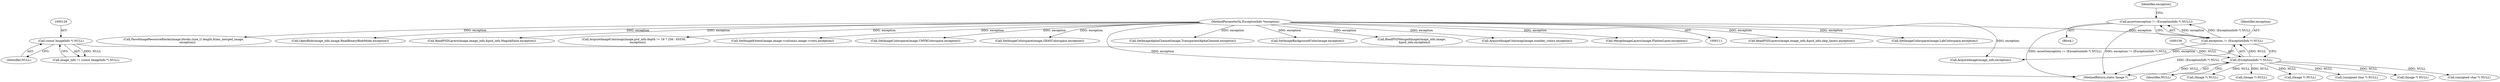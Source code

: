 digraph "0_ImageMagick_4b1b9c0522628887195bad3a6723f7000b0c9a58@API" {
"1000152" [label="(Call,assert(exception != (ExceptionInfo *) NULL))"];
"1000153" [label="(Call,exception != (ExceptionInfo *) NULL)"];
"1000113" [label="(MethodParameterIn,ExceptionInfo *exception)"];
"1000155" [label="(Call,(ExceptionInfo *) NULL)"];
"1000128" [label="(Call,(const ImageInfo *) NULL)"];
"1000899" [label="(Call,ReadPSDLayers(image,image_info,&psd_info,skip_layers,exception))"];
"1000425" [label="(Call,SetImageColorspace(image,LabColorspace,exception))"];
"1000917" [label="(Call,(Image *) NULL)"];
"1000153" [label="(Call,exception != (ExceptionInfo *) NULL)"];
"1000126" [label="(Call,image_info != (const ImageInfo *) NULL)"];
"1000157" [label="(Identifier,NULL)"];
"1000114" [label="(Block,)"];
"1000113" [label="(MethodParameterIn,ExceptionInfo *exception)"];
"1000130" [label="(Identifier,NULL)"];
"1001061" [label="(MethodReturn,static Image *)"];
"1000805" [label="(Call,ParseImageResourceBlocks(image,blocks,(size_t) length,&has_merged_image,\n        exception))"];
"1000171" [label="(Call,OpenBlob(image_info,image,ReadBinaryBlobMode,exception))"];
"1000991" [label="(Call,ReadPSDLayers(image,image_info,&psd_info,MagickFalse,exception))"];
"1000474" [label="(Call,AcquireImageColormap(image,psd_info.depth != 16 ? 256 : 65536,\n        exception))"];
"1000161" [label="(Identifier,exception)"];
"1000575" [label="(Call,(unsigned char *) NULL)"];
"1000388" [label="(Call,SetImageExtent(image,image->columns,image->rows,exception))"];
"1000436" [label="(Call,SetImageColorspace(image,CMYKColorspace,exception))"];
"1001012" [label="(Call,(Image *) NULL)"];
"1000504" [label="(Call,SetImageColorspace(image,GRAYColorspace,exception))"];
"1001026" [label="(Call,SetImageAlphaChannel(image,TransparentAlphaChannel,exception))"];
"1000406" [label="(Call,SetImageBackgroundColor(image,exception))"];
"1000154" [label="(Identifier,exception)"];
"1000155" [label="(Call,(ExceptionInfo *) NULL)"];
"1000152" [label="(Call,assert(exception != (ExceptionInfo *) NULL))"];
"1000166" [label="(Call,AcquireImage(image_info,exception))"];
"1000762" [label="(Call,(unsigned char *) NULL)"];
"1000965" [label="(Call,ReadPSDMergedImage(image_info,image,\n      &psd_info,exception))"];
"1000186" [label="(Call,(Image *) NULL)"];
"1000612" [label="(Call,AcquireImageColormap(image,number_colors,exception))"];
"1000128" [label="(Call,(const ImageInfo *) NULL)"];
"1000416" [label="(Call,(Image *) NULL)"];
"1001046" [label="(Call,MergeImageLayers(image,FlattenLayer,exception))"];
"1000152" -> "1000114"  [label="AST: "];
"1000152" -> "1000153"  [label="CFG: "];
"1000153" -> "1000152"  [label="AST: "];
"1000161" -> "1000152"  [label="CFG: "];
"1000152" -> "1001061"  [label="DDG: assert(exception != (ExceptionInfo *) NULL)"];
"1000152" -> "1001061"  [label="DDG: exception != (ExceptionInfo *) NULL"];
"1000153" -> "1000152"  [label="DDG: exception"];
"1000153" -> "1000152"  [label="DDG: (ExceptionInfo *) NULL"];
"1000153" -> "1000155"  [label="CFG: "];
"1000154" -> "1000153"  [label="AST: "];
"1000155" -> "1000153"  [label="AST: "];
"1000153" -> "1001061"  [label="DDG: (ExceptionInfo *) NULL"];
"1000113" -> "1000153"  [label="DDG: exception"];
"1000155" -> "1000153"  [label="DDG: NULL"];
"1000153" -> "1000166"  [label="DDG: exception"];
"1000113" -> "1000111"  [label="AST: "];
"1000113" -> "1001061"  [label="DDG: exception"];
"1000113" -> "1000166"  [label="DDG: exception"];
"1000113" -> "1000171"  [label="DDG: exception"];
"1000113" -> "1000388"  [label="DDG: exception"];
"1000113" -> "1000406"  [label="DDG: exception"];
"1000113" -> "1000425"  [label="DDG: exception"];
"1000113" -> "1000436"  [label="DDG: exception"];
"1000113" -> "1000474"  [label="DDG: exception"];
"1000113" -> "1000504"  [label="DDG: exception"];
"1000113" -> "1000612"  [label="DDG: exception"];
"1000113" -> "1000805"  [label="DDG: exception"];
"1000113" -> "1000899"  [label="DDG: exception"];
"1000113" -> "1000965"  [label="DDG: exception"];
"1000113" -> "1000991"  [label="DDG: exception"];
"1000113" -> "1001026"  [label="DDG: exception"];
"1000113" -> "1001046"  [label="DDG: exception"];
"1000155" -> "1000157"  [label="CFG: "];
"1000156" -> "1000155"  [label="AST: "];
"1000157" -> "1000155"  [label="AST: "];
"1000155" -> "1001061"  [label="DDG: NULL"];
"1000128" -> "1000155"  [label="DDG: NULL"];
"1000155" -> "1000186"  [label="DDG: NULL"];
"1000155" -> "1000416"  [label="DDG: NULL"];
"1000155" -> "1000575"  [label="DDG: NULL"];
"1000155" -> "1000762"  [label="DDG: NULL"];
"1000155" -> "1000917"  [label="DDG: NULL"];
"1000155" -> "1001012"  [label="DDG: NULL"];
"1000128" -> "1000126"  [label="AST: "];
"1000128" -> "1000130"  [label="CFG: "];
"1000129" -> "1000128"  [label="AST: "];
"1000130" -> "1000128"  [label="AST: "];
"1000126" -> "1000128"  [label="CFG: "];
"1000128" -> "1000126"  [label="DDG: NULL"];
}

